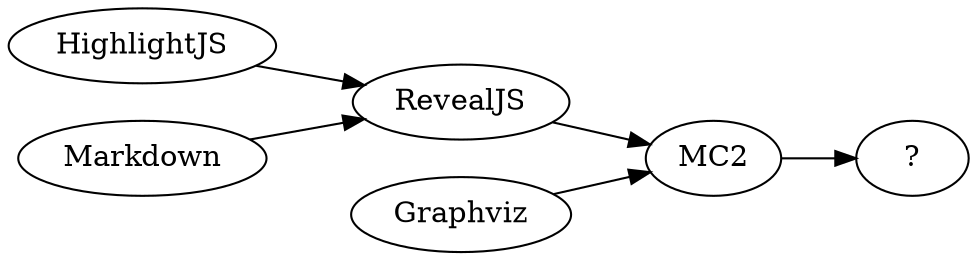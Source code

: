 digraph {
  rankdir=LR
  HighlightJS -> RevealJS
  Markdown -> RevealJS
  RevealJS -> MC2
  Graphviz -> MC2
  MC2 -> next
  next [label="?"]
}
